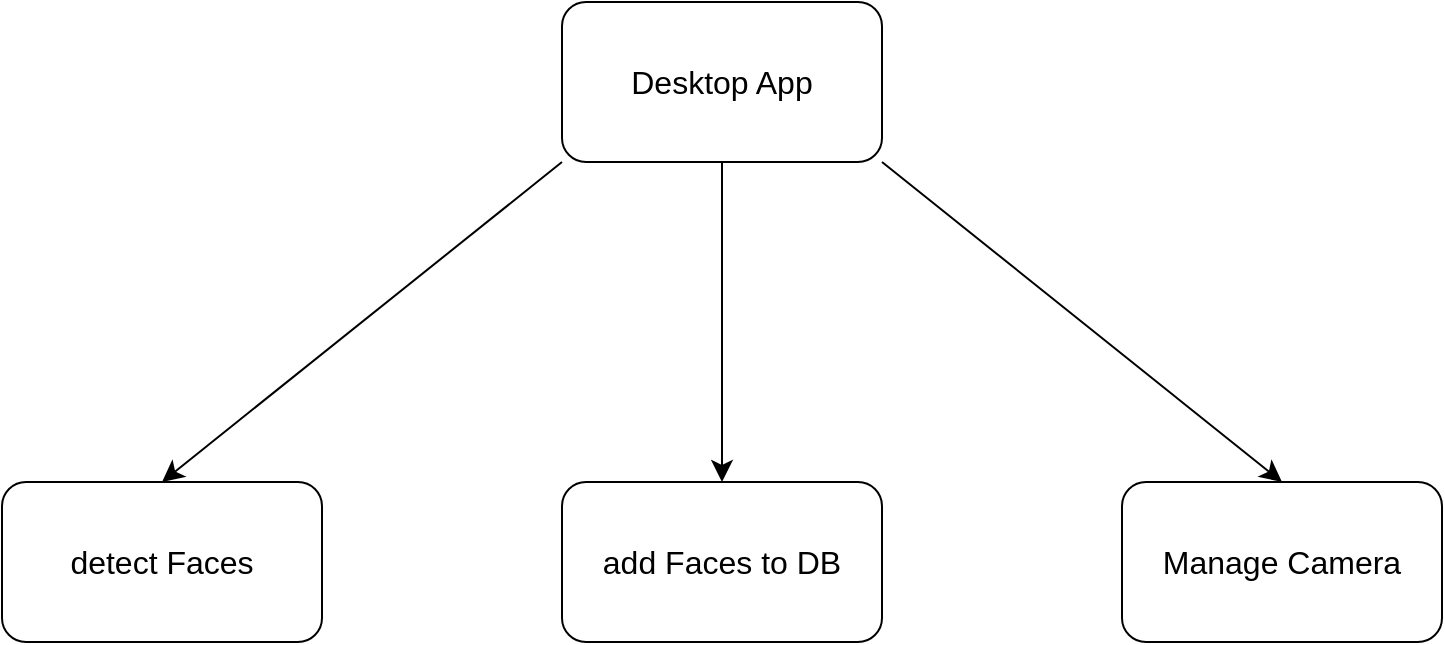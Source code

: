 <mxfile version="22.0.6" type="github">
  <diagram name="Page-1" id="W06Nm9HMvpwDF0eSv0t2">
    <mxGraphModel dx="1232" dy="507" grid="1" gridSize="10" guides="1" tooltips="1" connect="1" arrows="1" fold="1" page="0" pageScale="1" pageWidth="850" pageHeight="1100" math="0" shadow="0">
      <root>
        <mxCell id="0" />
        <mxCell id="1" parent="0" />
        <mxCell id="UOoueq9DOuGv6hxWZ0JE-8" style="edgeStyle=none;curved=1;rounded=0;orthogonalLoop=1;jettySize=auto;html=1;exitX=0.5;exitY=1;exitDx=0;exitDy=0;fontSize=12;startSize=8;endSize=8;" edge="1" parent="1" source="UOoueq9DOuGv6hxWZ0JE-5" target="UOoueq9DOuGv6hxWZ0JE-13">
          <mxGeometry relative="1" as="geometry">
            <mxPoint x="40" y="480" as="targetPoint" />
          </mxGeometry>
        </mxCell>
        <mxCell id="UOoueq9DOuGv6hxWZ0JE-9" style="edgeStyle=none;curved=1;rounded=0;orthogonalLoop=1;jettySize=auto;html=1;exitX=0;exitY=1;exitDx=0;exitDy=0;fontSize=12;startSize=8;endSize=8;entryX=0.5;entryY=0;entryDx=0;entryDy=0;" edge="1" parent="1" source="UOoueq9DOuGv6hxWZ0JE-5" target="UOoueq9DOuGv6hxWZ0JE-14">
          <mxGeometry relative="1" as="geometry">
            <mxPoint x="-240" y="480" as="targetPoint" />
          </mxGeometry>
        </mxCell>
        <mxCell id="UOoueq9DOuGv6hxWZ0JE-10" style="edgeStyle=none;curved=1;rounded=0;orthogonalLoop=1;jettySize=auto;html=1;exitX=1;exitY=1;exitDx=0;exitDy=0;fontSize=12;startSize=8;endSize=8;entryX=0.5;entryY=0;entryDx=0;entryDy=0;" edge="1" parent="1" source="UOoueq9DOuGv6hxWZ0JE-5" target="UOoueq9DOuGv6hxWZ0JE-11">
          <mxGeometry relative="1" as="geometry">
            <mxPoint x="320" y="480" as="targetPoint" />
          </mxGeometry>
        </mxCell>
        <mxCell id="UOoueq9DOuGv6hxWZ0JE-5" value="Desktop App" style="rounded=1;whiteSpace=wrap;html=1;fontSize=16;" vertex="1" parent="1">
          <mxGeometry x="-40" y="240" width="160" height="80" as="geometry" />
        </mxCell>
        <mxCell id="UOoueq9DOuGv6hxWZ0JE-11" value="Manage Camera" style="rounded=1;whiteSpace=wrap;html=1;fontSize=16;" vertex="1" parent="1">
          <mxGeometry x="240" y="480" width="160" height="80" as="geometry" />
        </mxCell>
        <mxCell id="UOoueq9DOuGv6hxWZ0JE-13" value="add Faces to DB" style="rounded=1;whiteSpace=wrap;html=1;fontSize=16;" vertex="1" parent="1">
          <mxGeometry x="-40" y="480" width="160" height="80" as="geometry" />
        </mxCell>
        <mxCell id="UOoueq9DOuGv6hxWZ0JE-14" value="detect Faces" style="rounded=1;whiteSpace=wrap;html=1;fontSize=16;" vertex="1" parent="1">
          <mxGeometry x="-320" y="480" width="160" height="80" as="geometry" />
        </mxCell>
      </root>
    </mxGraphModel>
  </diagram>
</mxfile>
